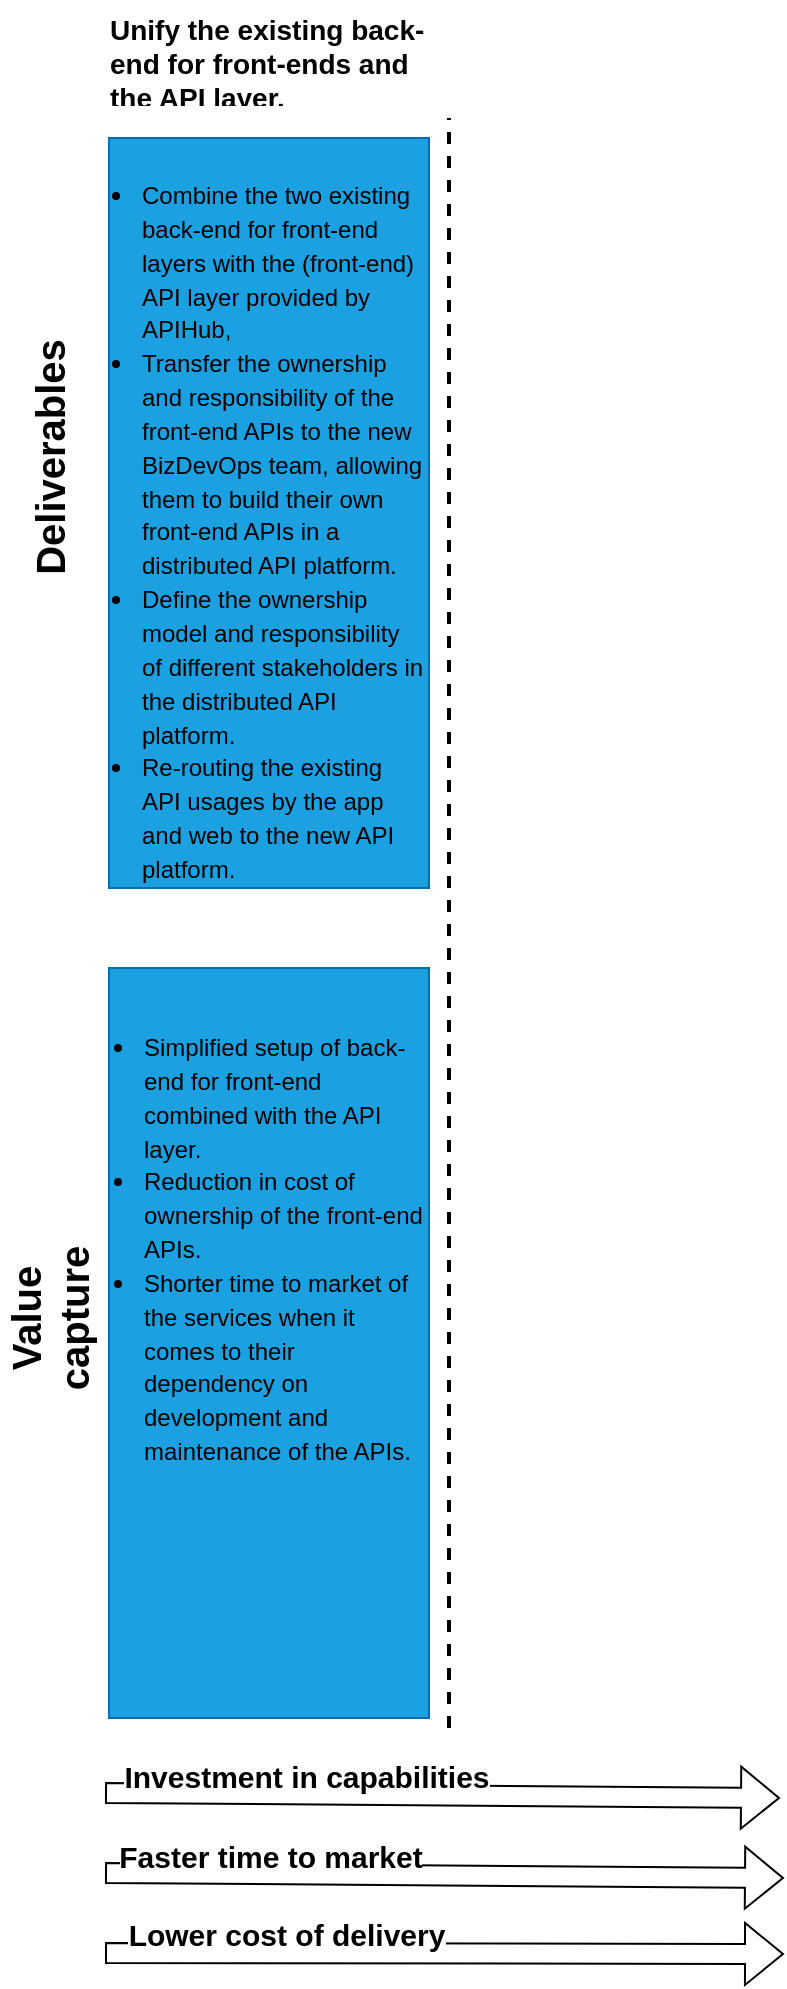 <mxfile version="28.2.5">
  <diagram name="Page-1" id="WeDSPlYOhE3PcpbaEMmI">
    <mxGraphModel dx="1035" dy="732" grid="1" gridSize="10" guides="1" tooltips="1" connect="1" arrows="1" fold="1" page="1" pageScale="1" pageWidth="850" pageHeight="1100" math="0" shadow="0">
      <root>
        <mxCell id="0" />
        <mxCell id="1" parent="0" />
        <object label="" id="W133eaKkpAiB_3DJQCo2-3">
          <mxCell style="verticalLabelPosition=bottom;verticalAlign=top;html=1;shape=mxgraph.basic.rect;fillColor2=none;strokeWidth=1;size=20;indent=5;fillOpacity=100;fillColor=#1ba1e2;fontColor=#ffffff;strokeColor=#006EAF;" vertex="1" parent="1">
            <mxGeometry x="82.5" y="555" width="160" height="375" as="geometry" />
          </mxCell>
        </object>
        <object label="" id="W133eaKkpAiB_3DJQCo2-6">
          <mxCell style="verticalLabelPosition=bottom;verticalAlign=top;html=1;shape=mxgraph.basic.rect;fillColor2=none;strokeWidth=1;size=20;indent=5;fillColor=#1ba1e2;strokeColor=#006EAF;fontColor=#ffffff;" vertex="1" parent="1">
            <mxGeometry x="82.5" y="140" width="160" height="375" as="geometry" />
          </mxCell>
        </object>
        <mxCell id="W133eaKkpAiB_3DJQCo2-8" value="&lt;h3 style=&quot;margin-top: 0px;&quot;&gt;&lt;span style=&quot;font-size: 14px;&quot;&gt;Unify the existing back-end for front-ends and the API layer.&lt;/span&gt;&lt;/h3&gt;" style="text;html=1;whiteSpace=wrap;overflow=hidden;rounded=0;" vertex="1" parent="1">
          <mxGeometry x="80.5" y="71.25" width="160" height="50" as="geometry" />
        </mxCell>
        <mxCell id="W133eaKkpAiB_3DJQCo2-9" value="&lt;font&gt;&lt;b&gt;Deliverables&lt;/b&gt;&lt;/font&gt;" style="text;html=1;align=center;verticalAlign=middle;whiteSpace=wrap;rounded=0;rotation=-90;fontSize=20;" vertex="1" parent="1">
          <mxGeometry x="22.5" y="285" width="60" height="30" as="geometry" />
        </mxCell>
        <mxCell id="W133eaKkpAiB_3DJQCo2-10" value="&lt;h3 style=&quot;margin-top: 0px;&quot;&gt;&lt;ul&gt;&lt;li&gt;&lt;span style=&quot;font-size: 12px; font-weight: 400;&quot;&gt;Simplified setup of back-end for front-end combined with the API layer.&lt;/span&gt;&lt;/li&gt;&lt;li&gt;&lt;span style=&quot;font-size: 12px; font-weight: 400;&quot;&gt;Reduction in cost of ownership of the front-end APIs.&lt;/span&gt;&lt;/li&gt;&lt;li&gt;&lt;span style=&quot;font-size: 12px; font-weight: 400;&quot;&gt;Shorter time to market of the services when it comes to their dependency on development and maintenance of the APIs.&lt;/span&gt;&lt;/li&gt;&lt;/ul&gt;&lt;/h3&gt;" style="text;html=1;whiteSpace=wrap;overflow=hidden;rounded=0;spacingLeft=-25;" vertex="1" parent="1">
          <mxGeometry x="82.5" y="565" width="160" height="232.5" as="geometry" />
        </mxCell>
        <mxCell id="W133eaKkpAiB_3DJQCo2-11" value="&lt;font&gt;&lt;b&gt;Value capture&lt;/b&gt;&lt;/font&gt;" style="text;html=1;align=center;verticalAlign=middle;whiteSpace=wrap;rounded=0;rotation=-90;fontSize=20;" vertex="1" parent="1">
          <mxGeometry y="715" width="105" height="30" as="geometry" />
        </mxCell>
        <mxCell id="W133eaKkpAiB_3DJQCo2-15" value="&lt;h3 style=&quot;margin-top: 0px;&quot;&gt;&lt;p style=&quot;font-size: 12px; font-weight: 400;&quot;&gt;&lt;/p&gt;&lt;ul&gt;&lt;li&gt;&lt;span style=&quot;font-size: 12px; font-weight: 400;&quot;&gt;Combine the two existing back-end for front-end layers with the (front-end) API layer provided by APIHub,&lt;/span&gt;&lt;/li&gt;&lt;li&gt;&lt;span style=&quot;font-size: 12px; font-weight: 400;&quot;&gt;Transfer the ownership and responsibility of the front-end APIs to the new BizDevOps team, allowing them to build their own front-end APIs in a distributed API platform.&lt;/span&gt;&lt;/li&gt;&lt;li&gt;&lt;span style=&quot;font-size: 12px; font-weight: 400;&quot;&gt;Define the ownership model and responsibility of different stakeholders in the distributed API platform.&lt;/span&gt;&lt;/li&gt;&lt;li&gt;&lt;span style=&quot;font-size: 12px; font-weight: 400;&quot;&gt;Re-routing the existing API usages by the app and web to the new API platform.&lt;/span&gt;&lt;/li&gt;&lt;/ul&gt;&lt;p&gt;&lt;/p&gt;&lt;/h3&gt;" style="text;html=1;whiteSpace=wrap;overflow=hidden;rounded=0;spacingLeft=-25;" vertex="1" parent="1">
          <mxGeometry x="81.5" y="139" width="158" height="371" as="geometry" />
        </mxCell>
        <mxCell id="W133eaKkpAiB_3DJQCo2-17" value="" style="endArrow=none;dashed=1;html=1;rounded=0;strokeWidth=2;" edge="1" parent="1">
          <mxGeometry width="50" height="50" relative="1" as="geometry">
            <mxPoint x="252.5" y="935" as="sourcePoint" />
            <mxPoint x="252.5" y="130" as="targetPoint" />
          </mxGeometry>
        </mxCell>
        <mxCell id="W133eaKkpAiB_3DJQCo2-21" value="" style="shape=flexArrow;endArrow=classic;html=1;rounded=0;" edge="1" parent="1">
          <mxGeometry width="50" height="50" relative="1" as="geometry">
            <mxPoint x="80.5" y="967.5" as="sourcePoint" />
            <mxPoint x="418" y="970" as="targetPoint" />
          </mxGeometry>
        </mxCell>
        <mxCell id="W133eaKkpAiB_3DJQCo2-22" value="Investment in capabilities" style="edgeLabel;html=1;align=center;verticalAlign=middle;resizable=0;points=[];fontSize=15;fontStyle=1" vertex="1" connectable="0" parent="W133eaKkpAiB_3DJQCo2-21">
          <mxGeometry x="-0.075" y="-4" relative="1" as="geometry">
            <mxPoint x="-56" y="-14" as="offset" />
          </mxGeometry>
        </mxCell>
        <mxCell id="W133eaKkpAiB_3DJQCo2-23" value="" style="shape=flexArrow;endArrow=classic;html=1;rounded=0;" edge="1" parent="1">
          <mxGeometry width="50" height="50" relative="1" as="geometry">
            <mxPoint x="80.5" y="1007.5" as="sourcePoint" />
            <mxPoint x="420" y="1010" as="targetPoint" />
          </mxGeometry>
        </mxCell>
        <mxCell id="W133eaKkpAiB_3DJQCo2-24" value="Faster time to market" style="edgeLabel;html=1;align=center;verticalAlign=middle;resizable=0;points=[];fontSize=15;fontStyle=1" vertex="1" connectable="0" parent="W133eaKkpAiB_3DJQCo2-23">
          <mxGeometry x="-0.075" y="-4" relative="1" as="geometry">
            <mxPoint x="-75" y="-14" as="offset" />
          </mxGeometry>
        </mxCell>
        <mxCell id="W133eaKkpAiB_3DJQCo2-25" value="" style="shape=flexArrow;endArrow=classic;html=1;rounded=0;" edge="1" parent="1">
          <mxGeometry width="50" height="50" relative="1" as="geometry">
            <mxPoint x="80.5" y="1047.5" as="sourcePoint" />
            <mxPoint x="420" y="1048" as="targetPoint" />
          </mxGeometry>
        </mxCell>
        <mxCell id="W133eaKkpAiB_3DJQCo2-26" value="Lower cost of delivery" style="edgeLabel;html=1;align=center;verticalAlign=middle;resizable=0;points=[];fontSize=15;fontStyle=1" vertex="1" connectable="0" parent="W133eaKkpAiB_3DJQCo2-25">
          <mxGeometry x="-0.075" y="-4" relative="1" as="geometry">
            <mxPoint x="-67" y="-14" as="offset" />
          </mxGeometry>
        </mxCell>
      </root>
    </mxGraphModel>
  </diagram>
</mxfile>
